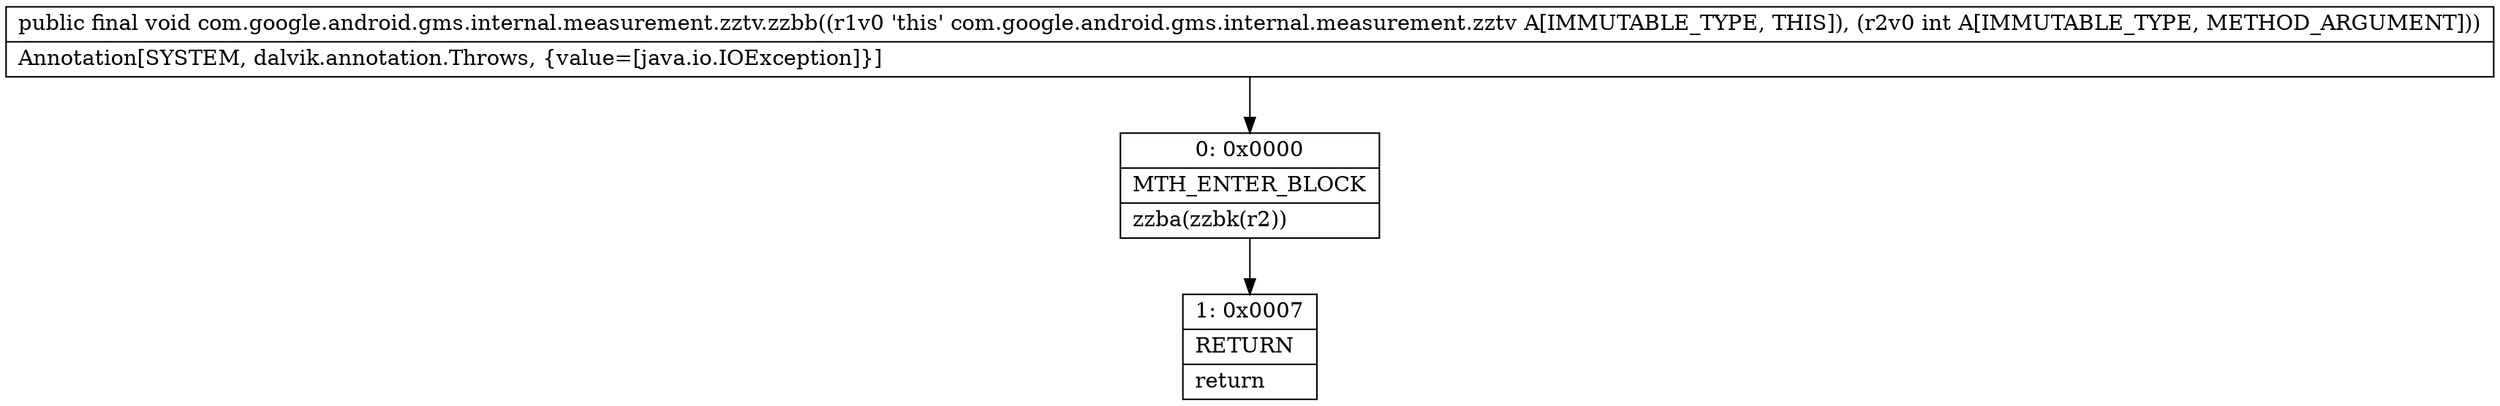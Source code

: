 digraph "CFG forcom.google.android.gms.internal.measurement.zztv.zzbb(I)V" {
Node_0 [shape=record,label="{0\:\ 0x0000|MTH_ENTER_BLOCK\l|zzba(zzbk(r2))\l}"];
Node_1 [shape=record,label="{1\:\ 0x0007|RETURN\l|return\l}"];
MethodNode[shape=record,label="{public final void com.google.android.gms.internal.measurement.zztv.zzbb((r1v0 'this' com.google.android.gms.internal.measurement.zztv A[IMMUTABLE_TYPE, THIS]), (r2v0 int A[IMMUTABLE_TYPE, METHOD_ARGUMENT]))  | Annotation[SYSTEM, dalvik.annotation.Throws, \{value=[java.io.IOException]\}]\l}"];
MethodNode -> Node_0;
Node_0 -> Node_1;
}

